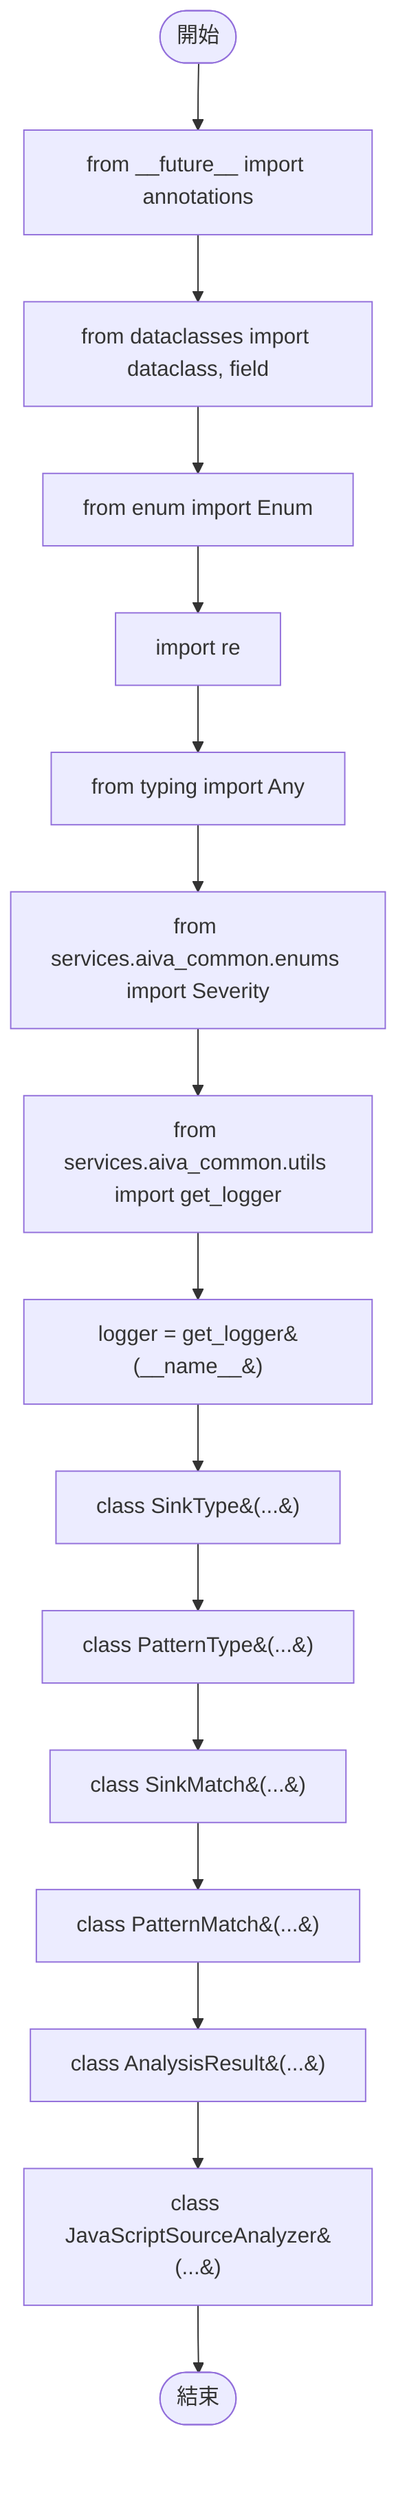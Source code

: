 flowchart TB
    n1([開始])
    n2([結束])
    n3[from __future__ import annotations]
    n4[from dataclasses import dataclass, field]
    n5[from enum import Enum]
    n6[import re]
    n7[from typing import Any]
    n8[from services.aiva_common.enums import Severity]
    n9[from services.aiva_common.utils import get_logger]
    n10[logger = get_logger&#40;__name__&#41;]
    n11[class SinkType&#40;...&#41;]
    n12[class PatternType&#40;...&#41;]
    n13[class SinkMatch&#40;...&#41;]
    n14[class PatternMatch&#40;...&#41;]
    n15[class AnalysisResult&#40;...&#41;]
    n16[class JavaScriptSourceAnalyzer&#40;...&#41;]
    n1 --> n3
    n3 --> n4
    n4 --> n5
    n5 --> n6
    n6 --> n7
    n7 --> n8
    n8 --> n9
    n9 --> n10
    n10 --> n11
    n11 --> n12
    n12 --> n13
    n13 --> n14
    n14 --> n15
    n15 --> n16
    n16 --> n2
